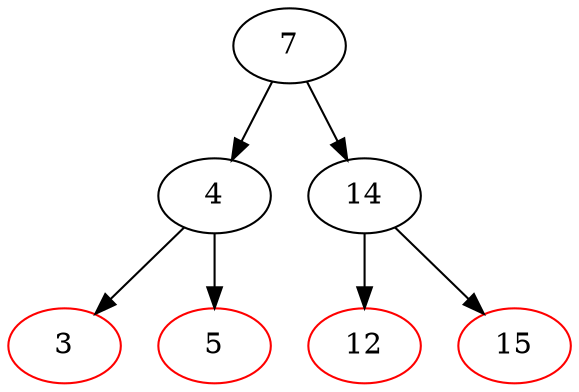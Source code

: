 // Created by rbtree.write_dot()
digraph red_black_tree {
  N140465684075984 [label="7", color="black"];
  N140465684075920 [label="4", color="black"];
  N140465684076176 [label="3", color="red"];
  N140465684075920 -> N140465684076176 ;
  N140465684076240 [label="5", color="red"];
  N140465684075920 -> N140465684076240 ;
  N140465684075984 -> N140465684075920 ;
  N140465684076304 [label="14", color="black"];
  N140465684076048 [label="12", color="red"];
  N140465684076304 -> N140465684076048 ;
  N140465684076112 [label="15", color="red"];
  N140465684076304 -> N140465684076112 ;
  N140465684075984 -> N140465684076304 ;
}
